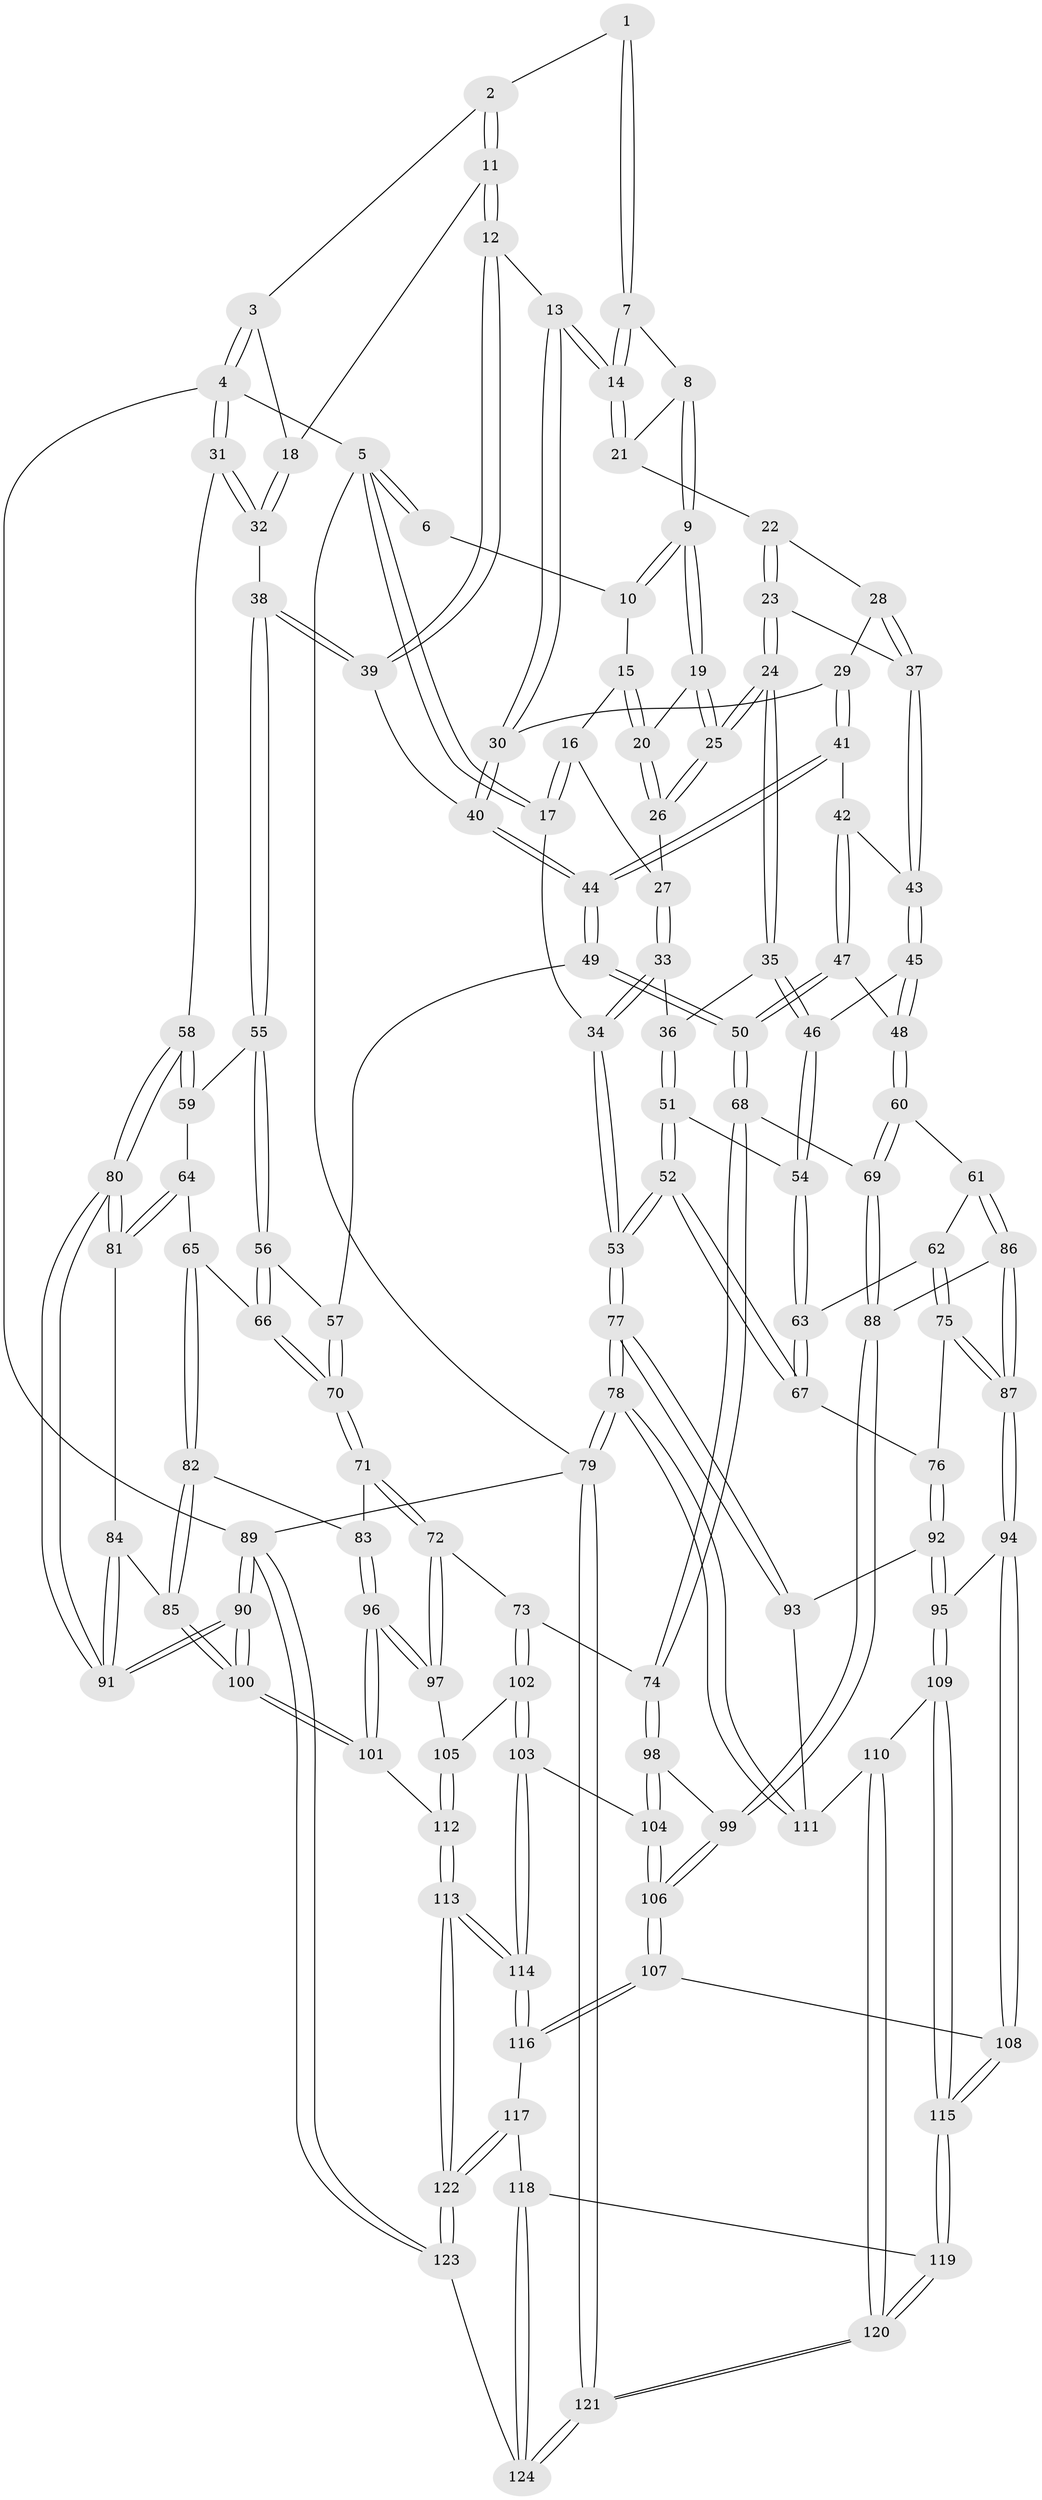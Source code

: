 // Generated by graph-tools (version 1.1) at 2025/11/02/27/25 16:11:57]
// undirected, 124 vertices, 307 edges
graph export_dot {
graph [start="1"]
  node [color=gray90,style=filled];
  1 [pos="+0.41579087001601117+0"];
  2 [pos="+0.6362702039986996+0"];
  3 [pos="+1+0"];
  4 [pos="+1+0"];
  5 [pos="+0+0"];
  6 [pos="+0.07437518567942021+0"];
  7 [pos="+0.4100222911224514+0"];
  8 [pos="+0.1714433267795431+0.0859916998249689"];
  9 [pos="+0.163344779739313+0.08631566930298815"];
  10 [pos="+0.13013988156335274+0.037259991618495414"];
  11 [pos="+0.6701884542923932+0.128512575379008"];
  12 [pos="+0.6683557397635854+0.13108487012358966"];
  13 [pos="+0.43896744004008476+0.06910485650626917"];
  14 [pos="+0.419653127266696+0"];
  15 [pos="+0.01905168121220114+0.08258674002348873"];
  16 [pos="+0+0.08404284347076861"];
  17 [pos="+0+0.007604462981580494"];
  18 [pos="+0.870667224645818+0.03779843528862779"];
  19 [pos="+0.15598608486562723+0.10053350361589282"];
  20 [pos="+0.10885799935982082+0.132512092776964"];
  21 [pos="+0.2304489304265728+0.12000428282171008"];
  22 [pos="+0.23648976070303399+0.12929395808352293"];
  23 [pos="+0.258307206667197+0.19248612686783492"];
  24 [pos="+0.18792884302255344+0.23468796388035154"];
  25 [pos="+0.18206222219491944+0.2174953488278089"];
  26 [pos="+0.09567410745669169+0.154221283382774"];
  27 [pos="+0.07911950300739794+0.1736918305250592"];
  28 [pos="+0.4089489956177757+0.10492347838881026"];
  29 [pos="+0.43574721117628434+0.08285603675534765"];
  30 [pos="+0.43593811402437244+0.08210315377393933"];
  31 [pos="+1+0.255820285481155"];
  32 [pos="+0.8940963240018996+0.167650292969991"];
  33 [pos="+0.06083840053179467+0.2289947700697754"];
  34 [pos="+0+0.2554328692176575"];
  35 [pos="+0.17318002027817891+0.26412451666681636"];
  36 [pos="+0.11611586164117384+0.26664822945606853"];
  37 [pos="+0.31115623395227654+0.1987241730919694"];
  38 [pos="+0.823867339797169+0.2989826845677699"];
  39 [pos="+0.6797157891563057+0.24243143935788816"];
  40 [pos="+0.6573380757152067+0.25780679180465615"];
  41 [pos="+0.4672852220899941+0.20568923039166895"];
  42 [pos="+0.3740148863998386+0.2584626784535405"];
  43 [pos="+0.3183614693934486+0.23881880208374845"];
  44 [pos="+0.537244368378956+0.3451160704078238"];
  45 [pos="+0.29097689592437953+0.3510057570844392"];
  46 [pos="+0.23174263509258194+0.34684064344701176"];
  47 [pos="+0.40861128900979765+0.42162513509400323"];
  48 [pos="+0.3988895666991136+0.4221243228757632"];
  49 [pos="+0.5190531395222382+0.39972904712676904"];
  50 [pos="+0.4760351614160365+0.42623794488320665"];
  51 [pos="+0.0496390961594374+0.4139580253581332"];
  52 [pos="+0+0.46353268767839073"];
  53 [pos="+0+0.4625572166822058"];
  54 [pos="+0.1509749592876784+0.4446399923511389"];
  55 [pos="+0.8457784046698844+0.3519635972456585"];
  56 [pos="+0.8220985926556891+0.4071047511394993"];
  57 [pos="+0.6473465778497131+0.4753719470307096"];
  58 [pos="+1+0.37975212017730814"];
  59 [pos="+0.9871560844842041+0.37130538660085066"];
  60 [pos="+0.3312934587226978+0.48812120212959675"];
  61 [pos="+0.23435236103562856+0.5342914532565938"];
  62 [pos="+0.1851609252731626+0.5151989426116036"];
  63 [pos="+0.17652837177351494+0.5028783478135876"];
  64 [pos="+0.9192608289828094+0.5434641735436267"];
  65 [pos="+0.8562781594114033+0.5261769980911088"];
  66 [pos="+0.8493847730338295+0.513965135511466"];
  67 [pos="+0.010485096983839717+0.5624582392415346"];
  68 [pos="+0.47710622833699856+0.6285041103455461"];
  69 [pos="+0.3560085090683987+0.6433667163760877"];
  70 [pos="+0.674585896796278+0.5724298187726948"];
  71 [pos="+0.6750275855191925+0.6139397482155342"];
  72 [pos="+0.5929126962663268+0.6706889301072441"];
  73 [pos="+0.5750264620620215+0.673122923065539"];
  74 [pos="+0.4773103431861389+0.6287742623753932"];
  75 [pos="+0.14255239299602704+0.5783293289686802"];
  76 [pos="+0.09058404165100203+0.6191237622557447"];
  77 [pos="+0+0.6837488516677062"];
  78 [pos="+0+0.9518417314011206"];
  79 [pos="+0+1"];
  80 [pos="+1+0.5433573507552121"];
  81 [pos="+0.9455490012518353+0.555060565709969"];
  82 [pos="+0.809582190653391+0.6571848279537017"];
  83 [pos="+0.7471297288927718+0.6547830853663925"];
  84 [pos="+0.9220600868297739+0.6533100992324028"];
  85 [pos="+0.8433107841988097+0.6914295476412091"];
  86 [pos="+0.2702523073829924+0.6744740887715399"];
  87 [pos="+0.22489730367824332+0.7053195656699561"];
  88 [pos="+0.2978939514236569+0.6771752856511948"];
  89 [pos="+1+1"];
  90 [pos="+1+1"];
  91 [pos="+1+0.7609390250895225"];
  92 [pos="+0.10385429025767871+0.7353150348538554"];
  93 [pos="+0.0985392617283944+0.7365306103960224"];
  94 [pos="+0.2023602603342328+0.726883142362915"];
  95 [pos="+0.13794996511528107+0.7480565253953047"];
  96 [pos="+0.6966521540887466+0.8182846533505703"];
  97 [pos="+0.693304970465596+0.8159480047707199"];
  98 [pos="+0.4468338643417778+0.7232412641205264"];
  99 [pos="+0.33905405568111685+0.7363341890654983"];
  100 [pos="+0.902317042111904+0.916152544250606"];
  101 [pos="+0.7210336348649204+0.8600933826529341"];
  102 [pos="+0.544295167453709+0.7923104460626567"];
  103 [pos="+0.4977904550998123+0.8084001207110992"];
  104 [pos="+0.44878788875567344+0.7711908069440614"];
  105 [pos="+0.5550543885281457+0.8010157025363018"];
  106 [pos="+0.36124328504788294+0.8167798506974074"];
  107 [pos="+0.3548384395835043+0.8347872976440451"];
  108 [pos="+0.2772489889161466+0.8280306720451913"];
  109 [pos="+0.14572338092187612+0.8130861594737168"];
  110 [pos="+0.07614402792022135+0.8975808164353074"];
  111 [pos="+0.027051605812119815+0.8506941777463735"];
  112 [pos="+0.595689087567812+0.9417485729183649"];
  113 [pos="+0.5428224389414698+1"];
  114 [pos="+0.47142575316472396+0.8949829249282764"];
  115 [pos="+0.20703233945742816+0.9174460029727118"];
  116 [pos="+0.3674947608004869+0.8691789979185491"];
  117 [pos="+0.3549859018803645+0.8957971886956839"];
  118 [pos="+0.3250634289523424+0.9248622111008801"];
  119 [pos="+0.20725645128855902+0.9225239543457485"];
  120 [pos="+0.10132293999593536+1"];
  121 [pos="+0.06384693495022047+1"];
  122 [pos="+0.5191258448974041+1"];
  123 [pos="+0.517792392396881+1"];
  124 [pos="+0.33314684105948084+1"];
  1 -- 2;
  1 -- 7;
  1 -- 7;
  2 -- 3;
  2 -- 11;
  2 -- 11;
  3 -- 4;
  3 -- 4;
  3 -- 18;
  4 -- 5;
  4 -- 31;
  4 -- 31;
  4 -- 89;
  5 -- 6;
  5 -- 6;
  5 -- 17;
  5 -- 17;
  5 -- 79;
  6 -- 10;
  7 -- 8;
  7 -- 14;
  7 -- 14;
  8 -- 9;
  8 -- 9;
  8 -- 21;
  9 -- 10;
  9 -- 10;
  9 -- 19;
  9 -- 19;
  10 -- 15;
  11 -- 12;
  11 -- 12;
  11 -- 18;
  12 -- 13;
  12 -- 39;
  12 -- 39;
  13 -- 14;
  13 -- 14;
  13 -- 30;
  13 -- 30;
  14 -- 21;
  14 -- 21;
  15 -- 16;
  15 -- 20;
  15 -- 20;
  16 -- 17;
  16 -- 17;
  16 -- 27;
  17 -- 34;
  18 -- 32;
  18 -- 32;
  19 -- 20;
  19 -- 25;
  19 -- 25;
  20 -- 26;
  20 -- 26;
  21 -- 22;
  22 -- 23;
  22 -- 23;
  22 -- 28;
  23 -- 24;
  23 -- 24;
  23 -- 37;
  24 -- 25;
  24 -- 25;
  24 -- 35;
  24 -- 35;
  25 -- 26;
  25 -- 26;
  26 -- 27;
  27 -- 33;
  27 -- 33;
  28 -- 29;
  28 -- 37;
  28 -- 37;
  29 -- 30;
  29 -- 41;
  29 -- 41;
  30 -- 40;
  30 -- 40;
  31 -- 32;
  31 -- 32;
  31 -- 58;
  32 -- 38;
  33 -- 34;
  33 -- 34;
  33 -- 36;
  34 -- 53;
  34 -- 53;
  35 -- 36;
  35 -- 46;
  35 -- 46;
  36 -- 51;
  36 -- 51;
  37 -- 43;
  37 -- 43;
  38 -- 39;
  38 -- 39;
  38 -- 55;
  38 -- 55;
  39 -- 40;
  40 -- 44;
  40 -- 44;
  41 -- 42;
  41 -- 44;
  41 -- 44;
  42 -- 43;
  42 -- 47;
  42 -- 47;
  43 -- 45;
  43 -- 45;
  44 -- 49;
  44 -- 49;
  45 -- 46;
  45 -- 48;
  45 -- 48;
  46 -- 54;
  46 -- 54;
  47 -- 48;
  47 -- 50;
  47 -- 50;
  48 -- 60;
  48 -- 60;
  49 -- 50;
  49 -- 50;
  49 -- 57;
  50 -- 68;
  50 -- 68;
  51 -- 52;
  51 -- 52;
  51 -- 54;
  52 -- 53;
  52 -- 53;
  52 -- 67;
  52 -- 67;
  53 -- 77;
  53 -- 77;
  54 -- 63;
  54 -- 63;
  55 -- 56;
  55 -- 56;
  55 -- 59;
  56 -- 57;
  56 -- 66;
  56 -- 66;
  57 -- 70;
  57 -- 70;
  58 -- 59;
  58 -- 59;
  58 -- 80;
  58 -- 80;
  59 -- 64;
  60 -- 61;
  60 -- 69;
  60 -- 69;
  61 -- 62;
  61 -- 86;
  61 -- 86;
  62 -- 63;
  62 -- 75;
  62 -- 75;
  63 -- 67;
  63 -- 67;
  64 -- 65;
  64 -- 81;
  64 -- 81;
  65 -- 66;
  65 -- 82;
  65 -- 82;
  66 -- 70;
  66 -- 70;
  67 -- 76;
  68 -- 69;
  68 -- 74;
  68 -- 74;
  69 -- 88;
  69 -- 88;
  70 -- 71;
  70 -- 71;
  71 -- 72;
  71 -- 72;
  71 -- 83;
  72 -- 73;
  72 -- 97;
  72 -- 97;
  73 -- 74;
  73 -- 102;
  73 -- 102;
  74 -- 98;
  74 -- 98;
  75 -- 76;
  75 -- 87;
  75 -- 87;
  76 -- 92;
  76 -- 92;
  77 -- 78;
  77 -- 78;
  77 -- 93;
  77 -- 93;
  78 -- 79;
  78 -- 79;
  78 -- 111;
  78 -- 111;
  79 -- 121;
  79 -- 121;
  79 -- 89;
  80 -- 81;
  80 -- 81;
  80 -- 91;
  80 -- 91;
  81 -- 84;
  82 -- 83;
  82 -- 85;
  82 -- 85;
  83 -- 96;
  83 -- 96;
  84 -- 85;
  84 -- 91;
  84 -- 91;
  85 -- 100;
  85 -- 100;
  86 -- 87;
  86 -- 87;
  86 -- 88;
  87 -- 94;
  87 -- 94;
  88 -- 99;
  88 -- 99;
  89 -- 90;
  89 -- 90;
  89 -- 123;
  89 -- 123;
  90 -- 91;
  90 -- 91;
  90 -- 100;
  90 -- 100;
  92 -- 93;
  92 -- 95;
  92 -- 95;
  93 -- 111;
  94 -- 95;
  94 -- 108;
  94 -- 108;
  95 -- 109;
  95 -- 109;
  96 -- 97;
  96 -- 97;
  96 -- 101;
  96 -- 101;
  97 -- 105;
  98 -- 99;
  98 -- 104;
  98 -- 104;
  99 -- 106;
  99 -- 106;
  100 -- 101;
  100 -- 101;
  101 -- 112;
  102 -- 103;
  102 -- 103;
  102 -- 105;
  103 -- 104;
  103 -- 114;
  103 -- 114;
  104 -- 106;
  104 -- 106;
  105 -- 112;
  105 -- 112;
  106 -- 107;
  106 -- 107;
  107 -- 108;
  107 -- 116;
  107 -- 116;
  108 -- 115;
  108 -- 115;
  109 -- 110;
  109 -- 115;
  109 -- 115;
  110 -- 111;
  110 -- 120;
  110 -- 120;
  112 -- 113;
  112 -- 113;
  113 -- 114;
  113 -- 114;
  113 -- 122;
  113 -- 122;
  114 -- 116;
  114 -- 116;
  115 -- 119;
  115 -- 119;
  116 -- 117;
  117 -- 118;
  117 -- 122;
  117 -- 122;
  118 -- 119;
  118 -- 124;
  118 -- 124;
  119 -- 120;
  119 -- 120;
  120 -- 121;
  120 -- 121;
  121 -- 124;
  121 -- 124;
  122 -- 123;
  122 -- 123;
  123 -- 124;
}
